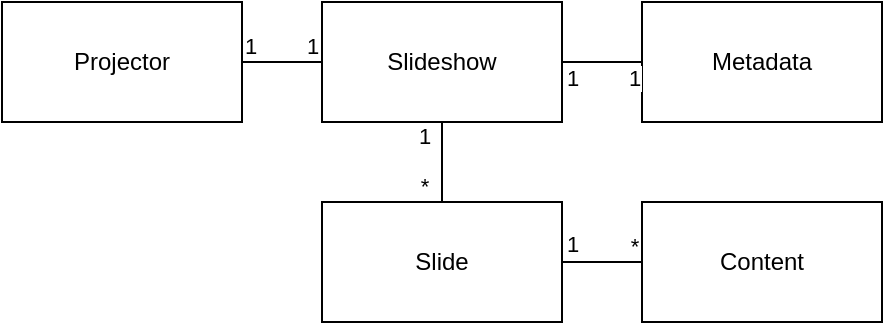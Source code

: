 <mxfile version="20.5.2" type="device"><diagram id="f1wq7IGrJ12xOw2mHBfv" name="Pagina-1"><mxGraphModel dx="713" dy="351" grid="1" gridSize="10" guides="1" tooltips="1" connect="1" arrows="1" fold="1" page="1" pageScale="1" pageWidth="827" pageHeight="1169" math="0" shadow="0"><root><mxCell id="0"/><mxCell id="1" parent="0"/><mxCell id="Jr783NlJVnUII9Gyw9lf-1" value="Projector" style="rounded=0;whiteSpace=wrap;html=1;" parent="1" vertex="1"><mxGeometry x="20" y="20" width="120" height="60" as="geometry"/></mxCell><mxCell id="Jr783NlJVnUII9Gyw9lf-2" value="Slideshow" style="rounded=0;whiteSpace=wrap;html=1;" parent="1" vertex="1"><mxGeometry x="180" y="20" width="120" height="60" as="geometry"/></mxCell><mxCell id="Jr783NlJVnUII9Gyw9lf-3" value="Slide" style="rounded=0;whiteSpace=wrap;html=1;" parent="1" vertex="1"><mxGeometry x="180" y="120" width="120" height="60" as="geometry"/></mxCell><mxCell id="Jr783NlJVnUII9Gyw9lf-4" value="Content" style="rounded=0;whiteSpace=wrap;html=1;" parent="1" vertex="1"><mxGeometry x="340" y="120" width="120" height="60" as="geometry"/></mxCell><mxCell id="Jr783NlJVnUII9Gyw9lf-5" value="Metadata" style="rounded=0;whiteSpace=wrap;html=1;" parent="1" vertex="1"><mxGeometry x="340" y="20" width="120" height="60" as="geometry"/></mxCell><mxCell id="Jr783NlJVnUII9Gyw9lf-8" value="" style="endArrow=none;html=1;rounded=0;entryX=0;entryY=0.5;entryDx=0;entryDy=0;exitX=1;exitY=0.5;exitDx=0;exitDy=0;" parent="1" source="Jr783NlJVnUII9Gyw9lf-1" target="Jr783NlJVnUII9Gyw9lf-2" edge="1"><mxGeometry width="50" height="50" relative="1" as="geometry"><mxPoint x="360" y="-20" as="sourcePoint"/><mxPoint x="300" y="-20" as="targetPoint"/></mxGeometry></mxCell><mxCell id="Jr783NlJVnUII9Gyw9lf-11" value="1&lt;br&gt;" style="edgeLabel;html=1;align=center;verticalAlign=middle;resizable=0;points=[];" parent="Jr783NlJVnUII9Gyw9lf-8" vertex="1" connectable="0"><mxGeometry x="-0.65" relative="1" as="geometry"><mxPoint x="-3" y="-8" as="offset"/></mxGeometry></mxCell><mxCell id="Jr783NlJVnUII9Gyw9lf-12" value="1" style="edgeLabel;html=1;align=center;verticalAlign=middle;resizable=0;points=[];" parent="Jr783NlJVnUII9Gyw9lf-8" vertex="1" connectable="0"><mxGeometry x="0.65" y="2" relative="1" as="geometry"><mxPoint x="2" y="-6" as="offset"/></mxGeometry></mxCell><mxCell id="Jr783NlJVnUII9Gyw9lf-16" value="" style="endArrow=none;html=1;rounded=0;exitX=0.5;exitY=0;exitDx=0;exitDy=0;entryX=0.5;entryY=1;entryDx=0;entryDy=0;" parent="1" source="Jr783NlJVnUII9Gyw9lf-3" target="Jr783NlJVnUII9Gyw9lf-2" edge="1"><mxGeometry width="50" height="50" relative="1" as="geometry"><mxPoint x="250" y="70" as="sourcePoint"/><mxPoint x="300" y="20" as="targetPoint"/></mxGeometry></mxCell><mxCell id="Jr783NlJVnUII9Gyw9lf-20" value="1" style="edgeLabel;html=1;align=center;verticalAlign=middle;resizable=0;points=[];" parent="Jr783NlJVnUII9Gyw9lf-16" vertex="1" connectable="0"><mxGeometry x="0.823" y="-1" relative="1" as="geometry"><mxPoint x="-10" y="3" as="offset"/></mxGeometry></mxCell><mxCell id="Jr783NlJVnUII9Gyw9lf-21" value="*" style="edgeLabel;html=1;align=center;verticalAlign=middle;resizable=0;points=[];" parent="Jr783NlJVnUII9Gyw9lf-16" vertex="1" connectable="0"><mxGeometry x="-0.806" y="-2" relative="1" as="geometry"><mxPoint x="-11" y="-4" as="offset"/></mxGeometry></mxCell><mxCell id="Jr783NlJVnUII9Gyw9lf-17" value="" style="endArrow=none;html=1;rounded=0;entryX=0;entryY=0.5;entryDx=0;entryDy=0;exitX=1;exitY=0.5;exitDx=0;exitDy=0;" parent="1" source="Jr783NlJVnUII9Gyw9lf-2" target="Jr783NlJVnUII9Gyw9lf-5" edge="1"><mxGeometry width="50" height="50" relative="1" as="geometry"><mxPoint x="250" y="70" as="sourcePoint"/><mxPoint x="300" y="20" as="targetPoint"/></mxGeometry></mxCell><mxCell id="Jr783NlJVnUII9Gyw9lf-18" value="1" style="edgeLabel;html=1;align=center;verticalAlign=middle;resizable=0;points=[];" parent="Jr783NlJVnUII9Gyw9lf-17" vertex="1" connectable="0"><mxGeometry x="-0.855" relative="1" as="geometry"><mxPoint x="2" y="8" as="offset"/></mxGeometry></mxCell><mxCell id="Jr783NlJVnUII9Gyw9lf-19" value="1" style="edgeLabel;html=1;align=center;verticalAlign=middle;resizable=0;points=[];" parent="Jr783NlJVnUII9Gyw9lf-17" vertex="1" connectable="0"><mxGeometry x="0.868" y="2" relative="1" as="geometry"><mxPoint x="-2" y="10" as="offset"/></mxGeometry></mxCell><mxCell id="Jr783NlJVnUII9Gyw9lf-22" value="" style="endArrow=none;html=1;rounded=0;exitX=0;exitY=0.5;exitDx=0;exitDy=0;entryX=1;entryY=0.5;entryDx=0;entryDy=0;" parent="1" source="Jr783NlJVnUII9Gyw9lf-4" edge="1" target="Jr783NlJVnUII9Gyw9lf-3"><mxGeometry width="50" height="50" relative="1" as="geometry"><mxPoint x="250" y="260" as="sourcePoint"/><mxPoint x="260" y="230" as="targetPoint"/></mxGeometry></mxCell><mxCell id="Jr783NlJVnUII9Gyw9lf-23" value="1" style="edgeLabel;html=1;align=center;verticalAlign=middle;resizable=0;points=[];" parent="Jr783NlJVnUII9Gyw9lf-22" vertex="1" connectable="0"><mxGeometry x="0.885" y="1" relative="1" as="geometry"><mxPoint x="2" y="-10" as="offset"/></mxGeometry></mxCell><mxCell id="Jr783NlJVnUII9Gyw9lf-24" value="*" style="edgeLabel;html=1;align=center;verticalAlign=middle;resizable=0;points=[];" parent="Jr783NlJVnUII9Gyw9lf-22" vertex="1" connectable="0"><mxGeometry x="-0.866" relative="1" as="geometry"><mxPoint x="-2" y="-8" as="offset"/></mxGeometry></mxCell></root></mxGraphModel></diagram></mxfile>